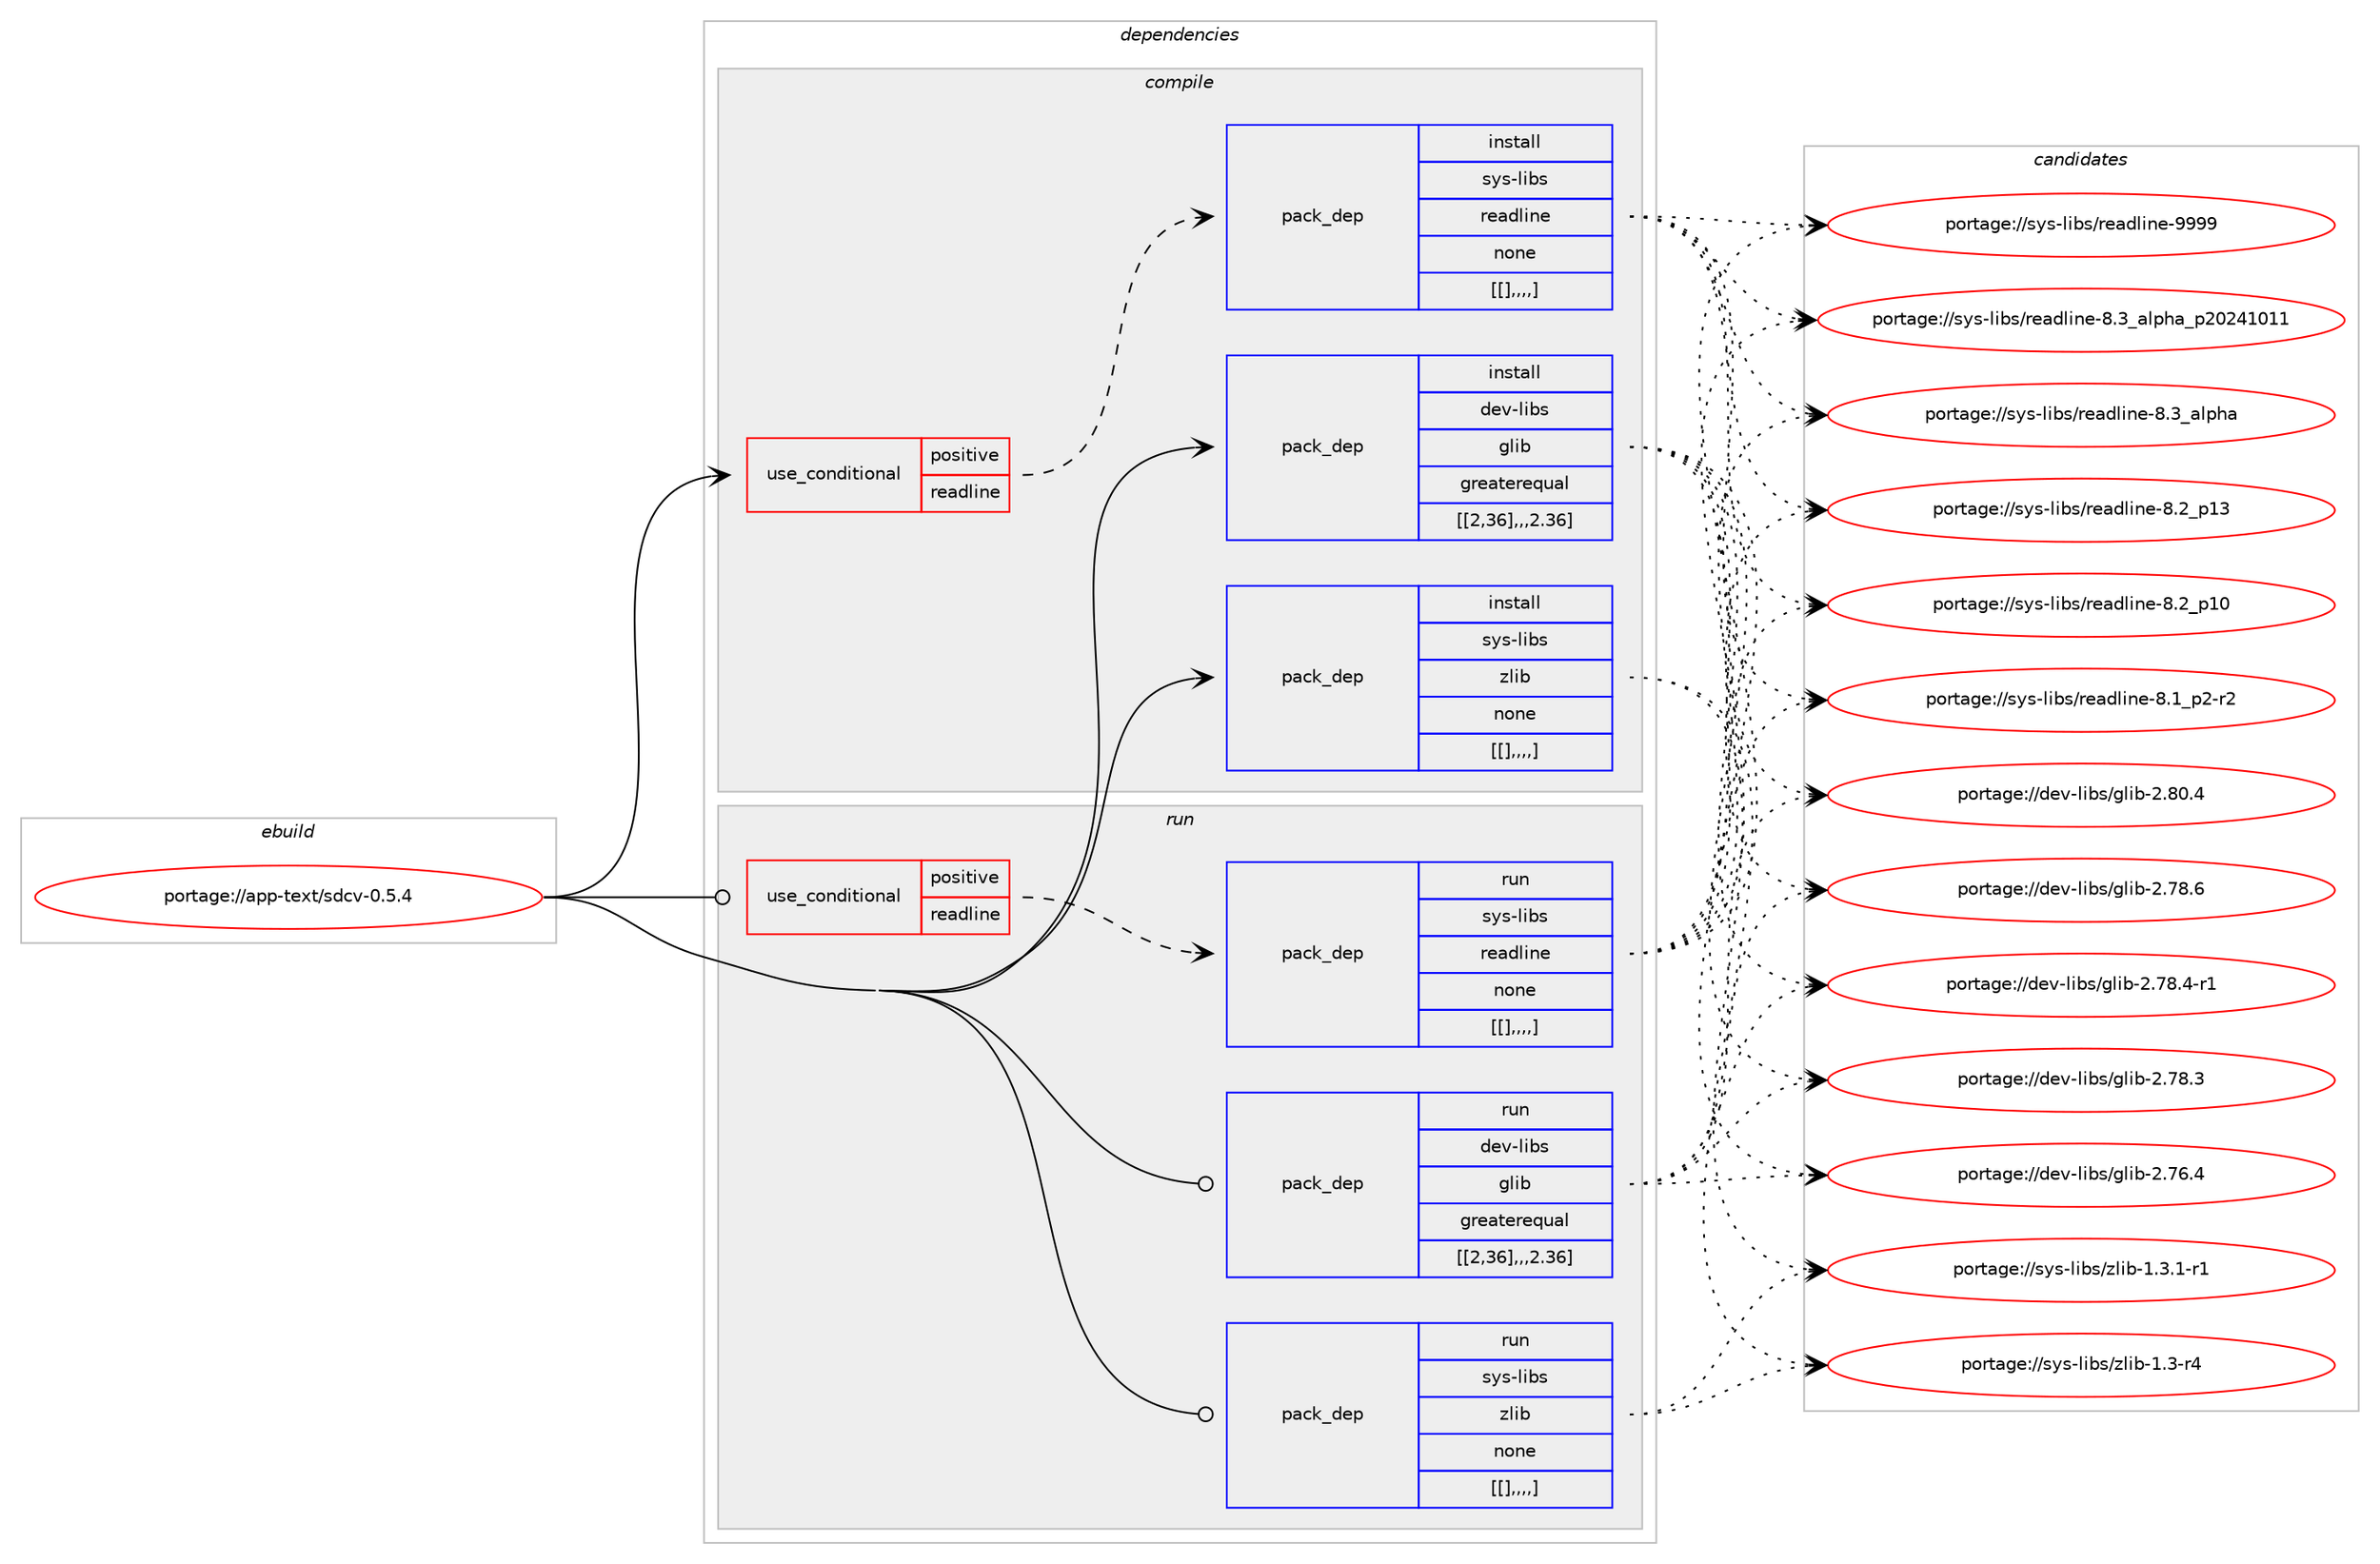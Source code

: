 digraph prolog {

# *************
# Graph options
# *************

newrank=true;
concentrate=true;
compound=true;
graph [rankdir=LR,fontname=Helvetica,fontsize=10,ranksep=1.5];#, ranksep=2.5, nodesep=0.2];
edge  [arrowhead=vee];
node  [fontname=Helvetica,fontsize=10];

# **********
# The ebuild
# **********

subgraph cluster_leftcol {
color=gray;
label=<<i>ebuild</i>>;
id [label="portage://app-text/sdcv-0.5.4", color=red, width=4, href="../app-text/sdcv-0.5.4.svg"];
}

# ****************
# The dependencies
# ****************

subgraph cluster_midcol {
color=gray;
label=<<i>dependencies</i>>;
subgraph cluster_compile {
fillcolor="#eeeeee";
style=filled;
label=<<i>compile</i>>;
subgraph cond17104 {
dependency61126 [label=<<TABLE BORDER="0" CELLBORDER="1" CELLSPACING="0" CELLPADDING="4"><TR><TD ROWSPAN="3" CELLPADDING="10">use_conditional</TD></TR><TR><TD>positive</TD></TR><TR><TD>readline</TD></TR></TABLE>>, shape=none, color=red];
subgraph pack43452 {
dependency61128 [label=<<TABLE BORDER="0" CELLBORDER="1" CELLSPACING="0" CELLPADDING="4" WIDTH="220"><TR><TD ROWSPAN="6" CELLPADDING="30">pack_dep</TD></TR><TR><TD WIDTH="110">install</TD></TR><TR><TD>sys-libs</TD></TR><TR><TD>readline</TD></TR><TR><TD>none</TD></TR><TR><TD>[[],,,,]</TD></TR></TABLE>>, shape=none, color=blue];
}
dependency61126:e -> dependency61128:w [weight=20,style="dashed",arrowhead="vee"];
}
id:e -> dependency61126:w [weight=20,style="solid",arrowhead="vee"];
subgraph pack43475 {
dependency61166 [label=<<TABLE BORDER="0" CELLBORDER="1" CELLSPACING="0" CELLPADDING="4" WIDTH="220"><TR><TD ROWSPAN="6" CELLPADDING="30">pack_dep</TD></TR><TR><TD WIDTH="110">install</TD></TR><TR><TD>dev-libs</TD></TR><TR><TD>glib</TD></TR><TR><TD>greaterequal</TD></TR><TR><TD>[[2,36],,,2.36]</TD></TR></TABLE>>, shape=none, color=blue];
}
id:e -> dependency61166:w [weight=20,style="solid",arrowhead="vee"];
subgraph pack43497 {
dependency61322 [label=<<TABLE BORDER="0" CELLBORDER="1" CELLSPACING="0" CELLPADDING="4" WIDTH="220"><TR><TD ROWSPAN="6" CELLPADDING="30">pack_dep</TD></TR><TR><TD WIDTH="110">install</TD></TR><TR><TD>sys-libs</TD></TR><TR><TD>zlib</TD></TR><TR><TD>none</TD></TR><TR><TD>[[],,,,]</TD></TR></TABLE>>, shape=none, color=blue];
}
id:e -> dependency61322:w [weight=20,style="solid",arrowhead="vee"];
}
subgraph cluster_compileandrun {
fillcolor="#eeeeee";
style=filled;
label=<<i>compile and run</i>>;
}
subgraph cluster_run {
fillcolor="#eeeeee";
style=filled;
label=<<i>run</i>>;
subgraph cond17154 {
dependency61349 [label=<<TABLE BORDER="0" CELLBORDER="1" CELLSPACING="0" CELLPADDING="4"><TR><TD ROWSPAN="3" CELLPADDING="10">use_conditional</TD></TR><TR><TD>positive</TD></TR><TR><TD>readline</TD></TR></TABLE>>, shape=none, color=red];
subgraph pack43637 {
dependency61389 [label=<<TABLE BORDER="0" CELLBORDER="1" CELLSPACING="0" CELLPADDING="4" WIDTH="220"><TR><TD ROWSPAN="6" CELLPADDING="30">pack_dep</TD></TR><TR><TD WIDTH="110">run</TD></TR><TR><TD>sys-libs</TD></TR><TR><TD>readline</TD></TR><TR><TD>none</TD></TR><TR><TD>[[],,,,]</TD></TR></TABLE>>, shape=none, color=blue];
}
dependency61349:e -> dependency61389:w [weight=20,style="dashed",arrowhead="vee"];
}
id:e -> dependency61349:w [weight=20,style="solid",arrowhead="odot"];
subgraph pack43660 {
dependency61406 [label=<<TABLE BORDER="0" CELLBORDER="1" CELLSPACING="0" CELLPADDING="4" WIDTH="220"><TR><TD ROWSPAN="6" CELLPADDING="30">pack_dep</TD></TR><TR><TD WIDTH="110">run</TD></TR><TR><TD>dev-libs</TD></TR><TR><TD>glib</TD></TR><TR><TD>greaterequal</TD></TR><TR><TD>[[2,36],,,2.36]</TD></TR></TABLE>>, shape=none, color=blue];
}
id:e -> dependency61406:w [weight=20,style="solid",arrowhead="odot"];
subgraph pack43662 {
dependency61504 [label=<<TABLE BORDER="0" CELLBORDER="1" CELLSPACING="0" CELLPADDING="4" WIDTH="220"><TR><TD ROWSPAN="6" CELLPADDING="30">pack_dep</TD></TR><TR><TD WIDTH="110">run</TD></TR><TR><TD>sys-libs</TD></TR><TR><TD>zlib</TD></TR><TR><TD>none</TD></TR><TR><TD>[[],,,,]</TD></TR></TABLE>>, shape=none, color=blue];
}
id:e -> dependency61504:w [weight=20,style="solid",arrowhead="odot"];
}
}

# **************
# The candidates
# **************

subgraph cluster_choices {
rank=same;
color=gray;
label=<<i>candidates</i>>;

subgraph choice42167 {
color=black;
nodesep=1;
choice115121115451081059811547114101971001081051101014557575757 [label="portage://sys-libs/readline-9999", color=red, width=4,href="../sys-libs/readline-9999.svg"];
choice1151211154510810598115471141019710010810511010145564651959710811210497951125048505249484949 [label="portage://sys-libs/readline-8.3_alpha_p20241011", color=red, width=4,href="../sys-libs/readline-8.3_alpha_p20241011.svg"];
choice1151211154510810598115471141019710010810511010145564651959710811210497 [label="portage://sys-libs/readline-8.3_alpha", color=red, width=4,href="../sys-libs/readline-8.3_alpha.svg"];
choice1151211154510810598115471141019710010810511010145564650951124951 [label="portage://sys-libs/readline-8.2_p13", color=red, width=4,href="../sys-libs/readline-8.2_p13.svg"];
choice1151211154510810598115471141019710010810511010145564650951124948 [label="portage://sys-libs/readline-8.2_p10", color=red, width=4,href="../sys-libs/readline-8.2_p10.svg"];
choice115121115451081059811547114101971001081051101014556464995112504511450 [label="portage://sys-libs/readline-8.1_p2-r2", color=red, width=4,href="../sys-libs/readline-8.1_p2-r2.svg"];
dependency61128:e -> choice115121115451081059811547114101971001081051101014557575757:w [style=dotted,weight="100"];
dependency61128:e -> choice1151211154510810598115471141019710010810511010145564651959710811210497951125048505249484949:w [style=dotted,weight="100"];
dependency61128:e -> choice1151211154510810598115471141019710010810511010145564651959710811210497:w [style=dotted,weight="100"];
dependency61128:e -> choice1151211154510810598115471141019710010810511010145564650951124951:w [style=dotted,weight="100"];
dependency61128:e -> choice1151211154510810598115471141019710010810511010145564650951124948:w [style=dotted,weight="100"];
dependency61128:e -> choice115121115451081059811547114101971001081051101014556464995112504511450:w [style=dotted,weight="100"];
}
subgraph choice42175 {
color=black;
nodesep=1;
choice1001011184510810598115471031081059845504656484652 [label="portage://dev-libs/glib-2.80.4", color=red, width=4,href="../dev-libs/glib-2.80.4.svg"];
choice1001011184510810598115471031081059845504655564654 [label="portage://dev-libs/glib-2.78.6", color=red, width=4,href="../dev-libs/glib-2.78.6.svg"];
choice10010111845108105981154710310810598455046555646524511449 [label="portage://dev-libs/glib-2.78.4-r1", color=red, width=4,href="../dev-libs/glib-2.78.4-r1.svg"];
choice1001011184510810598115471031081059845504655564651 [label="portage://dev-libs/glib-2.78.3", color=red, width=4,href="../dev-libs/glib-2.78.3.svg"];
choice1001011184510810598115471031081059845504655544652 [label="portage://dev-libs/glib-2.76.4", color=red, width=4,href="../dev-libs/glib-2.76.4.svg"];
dependency61166:e -> choice1001011184510810598115471031081059845504656484652:w [style=dotted,weight="100"];
dependency61166:e -> choice1001011184510810598115471031081059845504655564654:w [style=dotted,weight="100"];
dependency61166:e -> choice10010111845108105981154710310810598455046555646524511449:w [style=dotted,weight="100"];
dependency61166:e -> choice1001011184510810598115471031081059845504655564651:w [style=dotted,weight="100"];
dependency61166:e -> choice1001011184510810598115471031081059845504655544652:w [style=dotted,weight="100"];
}
subgraph choice42202 {
color=black;
nodesep=1;
choice115121115451081059811547122108105984549465146494511449 [label="portage://sys-libs/zlib-1.3.1-r1", color=red, width=4,href="../sys-libs/zlib-1.3.1-r1.svg"];
choice11512111545108105981154712210810598454946514511452 [label="portage://sys-libs/zlib-1.3-r4", color=red, width=4,href="../sys-libs/zlib-1.3-r4.svg"];
dependency61322:e -> choice115121115451081059811547122108105984549465146494511449:w [style=dotted,weight="100"];
dependency61322:e -> choice11512111545108105981154712210810598454946514511452:w [style=dotted,weight="100"];
}
subgraph choice42233 {
color=black;
nodesep=1;
choice115121115451081059811547114101971001081051101014557575757 [label="portage://sys-libs/readline-9999", color=red, width=4,href="../sys-libs/readline-9999.svg"];
choice1151211154510810598115471141019710010810511010145564651959710811210497951125048505249484949 [label="portage://sys-libs/readline-8.3_alpha_p20241011", color=red, width=4,href="../sys-libs/readline-8.3_alpha_p20241011.svg"];
choice1151211154510810598115471141019710010810511010145564651959710811210497 [label="portage://sys-libs/readline-8.3_alpha", color=red, width=4,href="../sys-libs/readline-8.3_alpha.svg"];
choice1151211154510810598115471141019710010810511010145564650951124951 [label="portage://sys-libs/readline-8.2_p13", color=red, width=4,href="../sys-libs/readline-8.2_p13.svg"];
choice1151211154510810598115471141019710010810511010145564650951124948 [label="portage://sys-libs/readline-8.2_p10", color=red, width=4,href="../sys-libs/readline-8.2_p10.svg"];
choice115121115451081059811547114101971001081051101014556464995112504511450 [label="portage://sys-libs/readline-8.1_p2-r2", color=red, width=4,href="../sys-libs/readline-8.1_p2-r2.svg"];
dependency61389:e -> choice115121115451081059811547114101971001081051101014557575757:w [style=dotted,weight="100"];
dependency61389:e -> choice1151211154510810598115471141019710010810511010145564651959710811210497951125048505249484949:w [style=dotted,weight="100"];
dependency61389:e -> choice1151211154510810598115471141019710010810511010145564651959710811210497:w [style=dotted,weight="100"];
dependency61389:e -> choice1151211154510810598115471141019710010810511010145564650951124951:w [style=dotted,weight="100"];
dependency61389:e -> choice1151211154510810598115471141019710010810511010145564650951124948:w [style=dotted,weight="100"];
dependency61389:e -> choice115121115451081059811547114101971001081051101014556464995112504511450:w [style=dotted,weight="100"];
}
subgraph choice42254 {
color=black;
nodesep=1;
choice1001011184510810598115471031081059845504656484652 [label="portage://dev-libs/glib-2.80.4", color=red, width=4,href="../dev-libs/glib-2.80.4.svg"];
choice1001011184510810598115471031081059845504655564654 [label="portage://dev-libs/glib-2.78.6", color=red, width=4,href="../dev-libs/glib-2.78.6.svg"];
choice10010111845108105981154710310810598455046555646524511449 [label="portage://dev-libs/glib-2.78.4-r1", color=red, width=4,href="../dev-libs/glib-2.78.4-r1.svg"];
choice1001011184510810598115471031081059845504655564651 [label="portage://dev-libs/glib-2.78.3", color=red, width=4,href="../dev-libs/glib-2.78.3.svg"];
choice1001011184510810598115471031081059845504655544652 [label="portage://dev-libs/glib-2.76.4", color=red, width=4,href="../dev-libs/glib-2.76.4.svg"];
dependency61406:e -> choice1001011184510810598115471031081059845504656484652:w [style=dotted,weight="100"];
dependency61406:e -> choice1001011184510810598115471031081059845504655564654:w [style=dotted,weight="100"];
dependency61406:e -> choice10010111845108105981154710310810598455046555646524511449:w [style=dotted,weight="100"];
dependency61406:e -> choice1001011184510810598115471031081059845504655564651:w [style=dotted,weight="100"];
dependency61406:e -> choice1001011184510810598115471031081059845504655544652:w [style=dotted,weight="100"];
}
subgraph choice42306 {
color=black;
nodesep=1;
choice115121115451081059811547122108105984549465146494511449 [label="portage://sys-libs/zlib-1.3.1-r1", color=red, width=4,href="../sys-libs/zlib-1.3.1-r1.svg"];
choice11512111545108105981154712210810598454946514511452 [label="portage://sys-libs/zlib-1.3-r4", color=red, width=4,href="../sys-libs/zlib-1.3-r4.svg"];
dependency61504:e -> choice115121115451081059811547122108105984549465146494511449:w [style=dotted,weight="100"];
dependency61504:e -> choice11512111545108105981154712210810598454946514511452:w [style=dotted,weight="100"];
}
}

}
